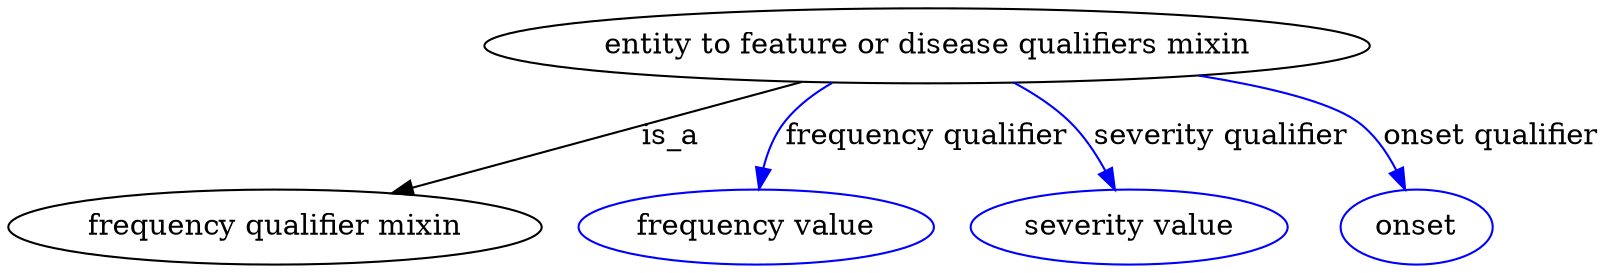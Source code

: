 digraph {
	graph [bb="0,0,764.04,123"];
	node [label="\N"];
	"entity to feature or disease qualifiers mixin"	 [height=0.5,
		label="entity to feature or disease qualifiers mixin",
		pos="440.04,105",
		width=5.9036];
	"frequency qualifier mixin"	 [height=0.5,
		pos="128.04,18",
		width=3.5566];
	"entity to feature or disease qualifiers mixin" -> "frequency qualifier mixin"	 [label=is_a,
		lp="317.04,61.5",
		pos="e,185.72,34.085 378.02,87.708 325.33,73.013 249.81,51.956 195.59,36.836"];
	"frequency qualifier"	 [color=blue,
		height=0.5,
		label="frequency value",
		pos="359.04,18",
		width=2.3651];
	"entity to feature or disease qualifiers mixin" -> "frequency qualifier"	 [color=blue,
		label="frequency qualifier",
		lp="439.54,61.5",
		pos="e,359.63,36.116 392.88,87.431 384.63,82.545 376.84,76.469 371.04,69 365.94,62.434 362.95,54.055 361.22,45.995",
		style=solid];
	"severity qualifier"	 [color=blue,
		height=0.5,
		label="severity value",
		pos="538.04,18",
		width=2.1123];
	"entity to feature or disease qualifiers mixin" -> "severity qualifier"	 [color=blue,
		label="severity qualifier",
		lp="581.54,61.5",
		pos="e,530.4,36.195 482.38,87.237 491.49,82.197 500.6,76.108 508.04,69 515.05,62.295 520.97,53.595 525.65,45.285",
		style=solid];
	"onset qualifier"	 [color=blue,
		height=0.5,
		label=onset,
		pos="676.04,18",
		width=1.011];
	"entity to feature or disease qualifiers mixin" -> "onset qualifier"	 [color=blue,
		label="onset qualifier",
		lp="712.04,61.5",
		pos="e,670.36,35.859 572.7,90.904 604.86,85.495 633.8,78.312 647.04,69 655.36,63.148 661.6,54.099 666.12,45.239",
		style=solid];
}
